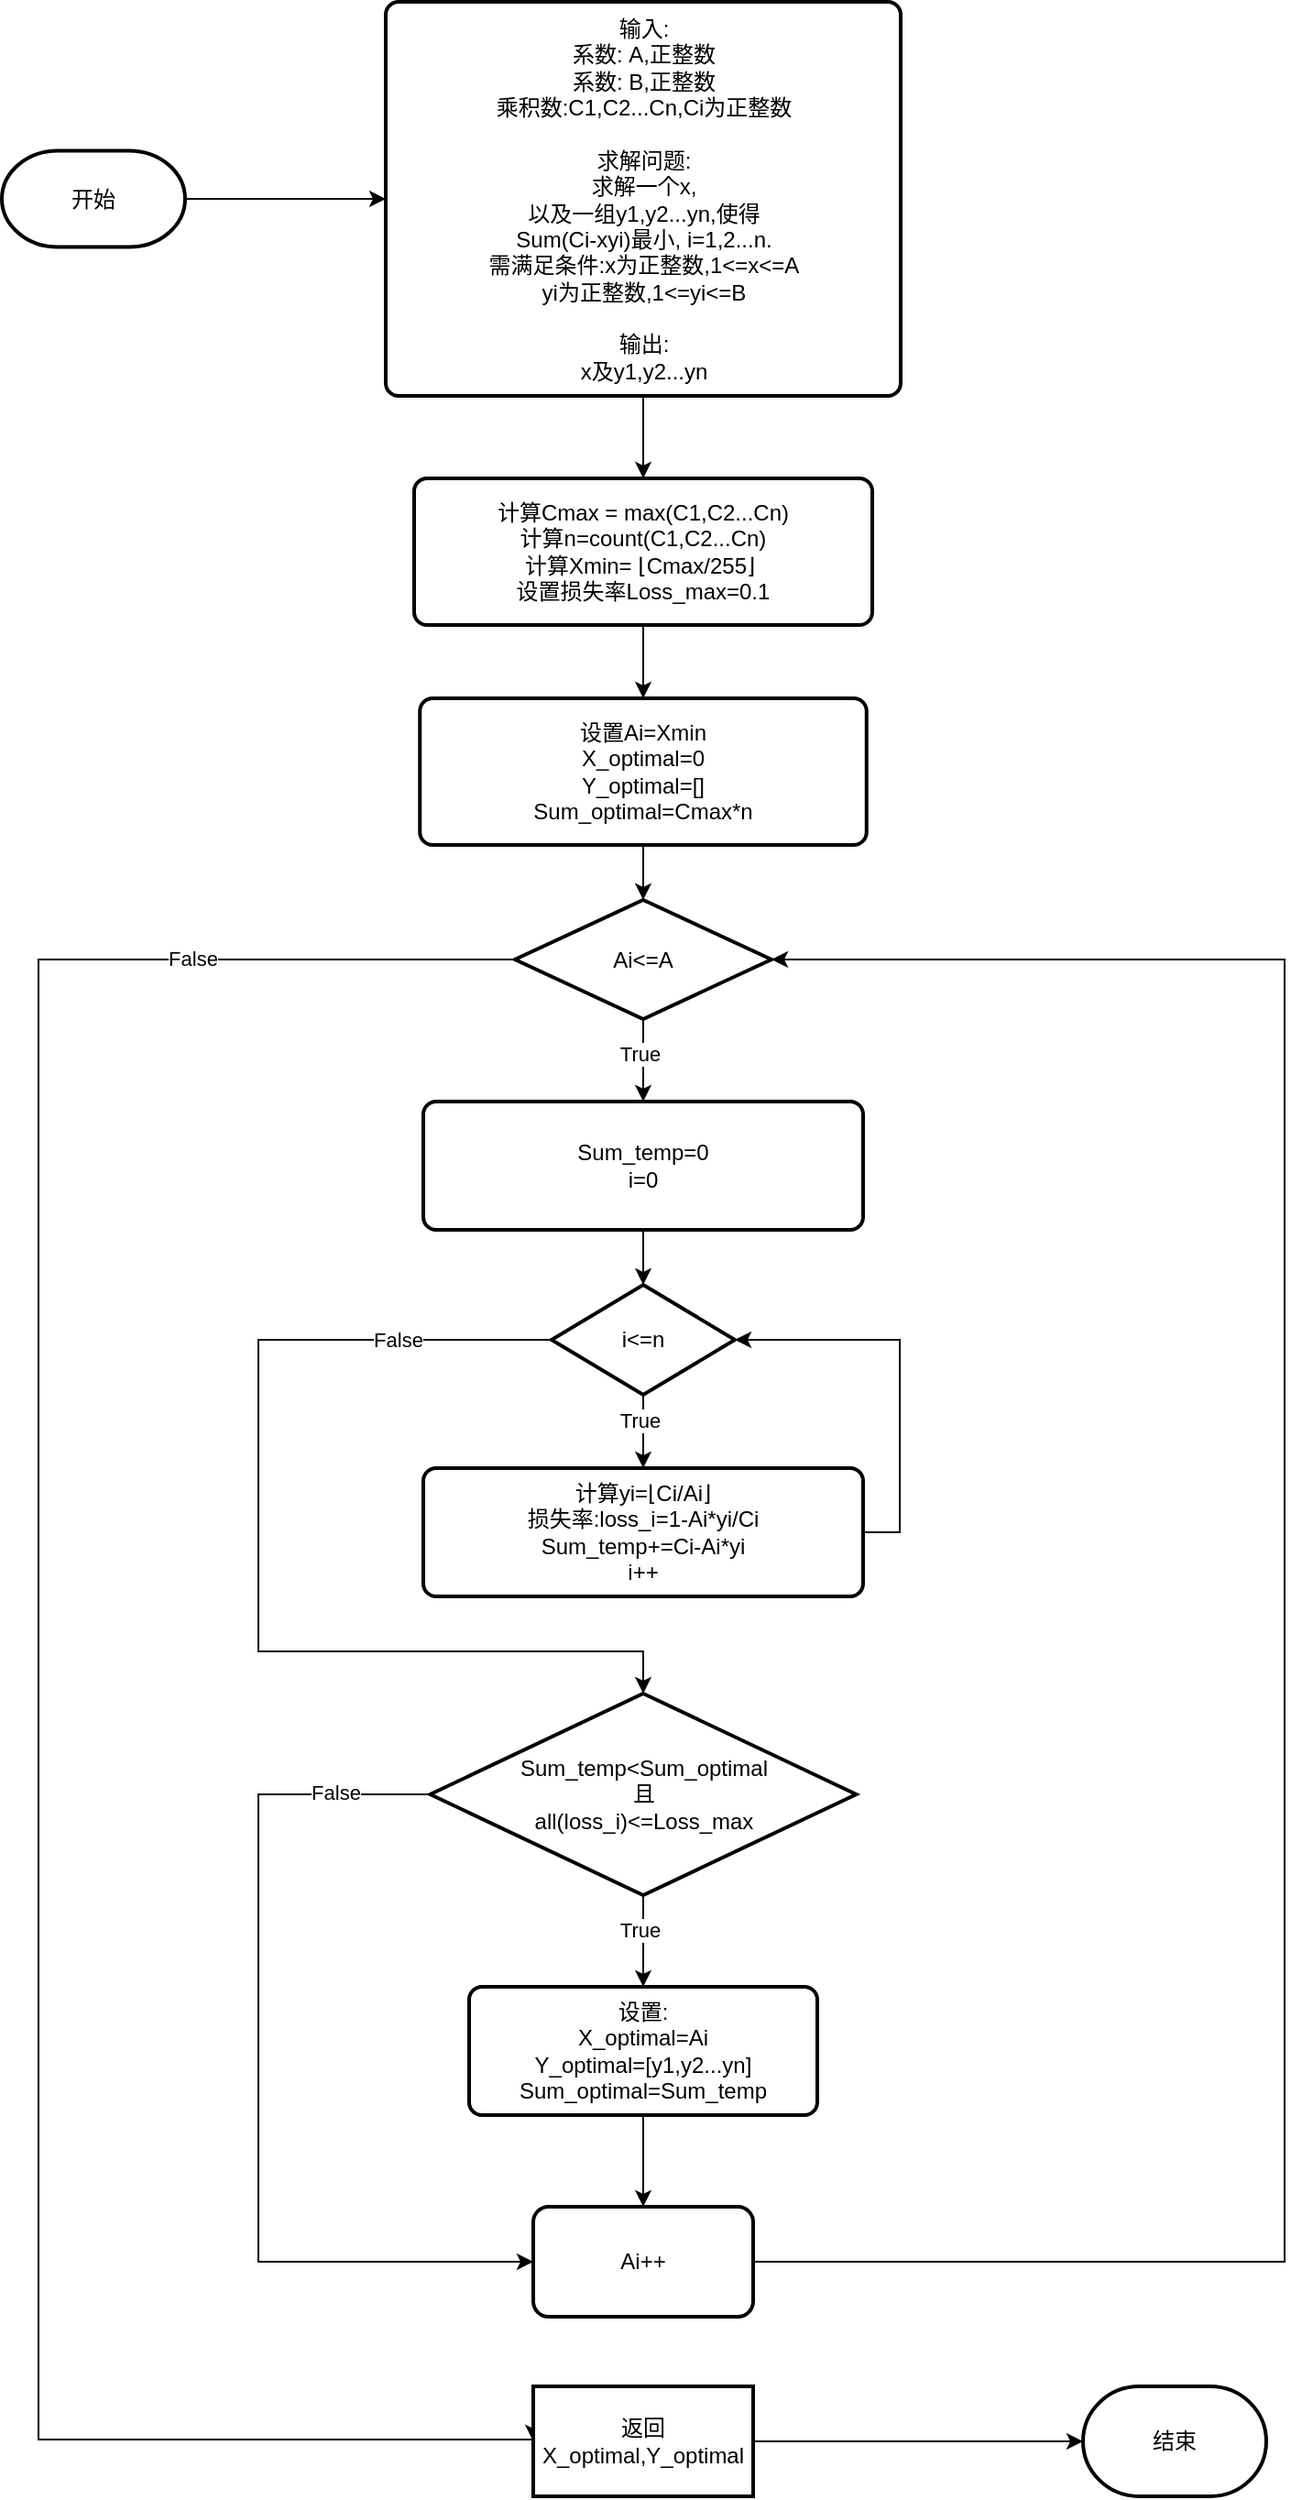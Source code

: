<mxfile version="21.6.8" type="github">
  <diagram id="C5RBs43oDa-KdzZeNtuy" name="Page-1">
    <mxGraphModel dx="1262" dy="1850" grid="1" gridSize="10" guides="1" tooltips="1" connect="1" arrows="1" fold="1" page="1" pageScale="1" pageWidth="827" pageHeight="1169" math="0" shadow="0">
      <root>
        <mxCell id="WIyWlLk6GJQsqaUBKTNV-0" />
        <mxCell id="WIyWlLk6GJQsqaUBKTNV-1" parent="WIyWlLk6GJQsqaUBKTNV-0" />
        <mxCell id="_rE9rb5VhAgf5izG4zQs-3" style="edgeStyle=orthogonalEdgeStyle;rounded=0;orthogonalLoop=1;jettySize=auto;html=1;exitX=1;exitY=0.5;exitDx=0;exitDy=0;exitPerimeter=0;entryX=0;entryY=0.5;entryDx=0;entryDy=0;" edge="1" parent="WIyWlLk6GJQsqaUBKTNV-1" source="_rE9rb5VhAgf5izG4zQs-1" target="_rE9rb5VhAgf5izG4zQs-2">
          <mxGeometry relative="1" as="geometry" />
        </mxCell>
        <mxCell id="_rE9rb5VhAgf5izG4zQs-1" value="开始" style="strokeWidth=2;html=1;shape=mxgraph.flowchart.terminator;whiteSpace=wrap;" vertex="1" parent="WIyWlLk6GJQsqaUBKTNV-1">
          <mxGeometry x="40" y="61.25" width="100" height="52.5" as="geometry" />
        </mxCell>
        <mxCell id="_rE9rb5VhAgf5izG4zQs-5" style="edgeStyle=orthogonalEdgeStyle;rounded=0;orthogonalLoop=1;jettySize=auto;html=1;exitX=0.5;exitY=1;exitDx=0;exitDy=0;entryX=0.5;entryY=0;entryDx=0;entryDy=0;" edge="1" parent="WIyWlLk6GJQsqaUBKTNV-1" source="_rE9rb5VhAgf5izG4zQs-2" target="_rE9rb5VhAgf5izG4zQs-4">
          <mxGeometry relative="1" as="geometry" />
        </mxCell>
        <mxCell id="_rE9rb5VhAgf5izG4zQs-2" value="输入:&lt;br&gt;系数: A,正整数&lt;br&gt;系数: B,正整数&lt;br&gt;乘积数:C1,C2...Cn,Ci为正整数&lt;br&gt;&lt;br&gt;求解问题:&lt;br&gt;求解一个x,&lt;br&gt;以及一组y1,y2...yn,使得&lt;br&gt;Sum(Ci-xyi)最小, i=1,2...n.&lt;br&gt;需满足条件:x为正整数,1&amp;lt;=x&amp;lt;=A&lt;br&gt;yi为正整数,1&amp;lt;=yi&amp;lt;=B&lt;br&gt;&lt;br&gt;输出:&lt;br&gt;x及y1,y2...yn" style="rounded=1;whiteSpace=wrap;html=1;absoluteArcSize=1;arcSize=14;strokeWidth=2;" vertex="1" parent="WIyWlLk6GJQsqaUBKTNV-1">
          <mxGeometry x="249.5" y="-20" width="281" height="215" as="geometry" />
        </mxCell>
        <mxCell id="_rE9rb5VhAgf5izG4zQs-25" style="edgeStyle=orthogonalEdgeStyle;rounded=0;orthogonalLoop=1;jettySize=auto;html=1;exitX=0.5;exitY=1;exitDx=0;exitDy=0;entryX=0.5;entryY=0;entryDx=0;entryDy=0;" edge="1" parent="WIyWlLk6GJQsqaUBKTNV-1" source="_rE9rb5VhAgf5izG4zQs-4" target="_rE9rb5VhAgf5izG4zQs-6">
          <mxGeometry relative="1" as="geometry" />
        </mxCell>
        <mxCell id="_rE9rb5VhAgf5izG4zQs-4" value="计算Cmax = max(C1,C2...Cn)&lt;br&gt;计算n=count(C1,C2...Cn)&lt;br&gt;计算Xmin=&amp;nbsp;⌊Cmax/255⌋&amp;nbsp;&lt;br&gt;设置损失率Loss_max=0.1" style="rounded=1;whiteSpace=wrap;html=1;absoluteArcSize=1;arcSize=14;strokeWidth=2;" vertex="1" parent="WIyWlLk6GJQsqaUBKTNV-1">
          <mxGeometry x="265" y="240" width="250" height="80" as="geometry" />
        </mxCell>
        <mxCell id="_rE9rb5VhAgf5izG4zQs-8" style="edgeStyle=orthogonalEdgeStyle;rounded=0;orthogonalLoop=1;jettySize=auto;html=1;exitX=0.5;exitY=1;exitDx=0;exitDy=0;entryX=0.5;entryY=0;entryDx=0;entryDy=0;entryPerimeter=0;" edge="1" parent="WIyWlLk6GJQsqaUBKTNV-1" source="_rE9rb5VhAgf5izG4zQs-6" target="_rE9rb5VhAgf5izG4zQs-7">
          <mxGeometry relative="1" as="geometry" />
        </mxCell>
        <mxCell id="_rE9rb5VhAgf5izG4zQs-6" value="设置Ai=Xmin&lt;br&gt;X_optimal=0&lt;br&gt;Y_optimal=[]&lt;br&gt;Sum_optimal=Cmax*n" style="rounded=1;whiteSpace=wrap;html=1;absoluteArcSize=1;arcSize=14;strokeWidth=2;" vertex="1" parent="WIyWlLk6GJQsqaUBKTNV-1">
          <mxGeometry x="268.13" y="360" width="243.75" height="80" as="geometry" />
        </mxCell>
        <mxCell id="_rE9rb5VhAgf5izG4zQs-19" value="" style="edgeStyle=orthogonalEdgeStyle;rounded=0;orthogonalLoop=1;jettySize=auto;html=1;entryX=0;entryY=0.5;entryDx=0;entryDy=0;" edge="1" parent="WIyWlLk6GJQsqaUBKTNV-1" source="_rE9rb5VhAgf5izG4zQs-7" target="_rE9rb5VhAgf5izG4zQs-18">
          <mxGeometry relative="1" as="geometry">
            <Array as="points">
              <mxPoint x="60" y="503" />
              <mxPoint x="60" y="1310" />
              <mxPoint x="330" y="1310" />
            </Array>
          </mxGeometry>
        </mxCell>
        <mxCell id="_rE9rb5VhAgf5izG4zQs-22" value="False" style="edgeLabel;html=1;align=center;verticalAlign=middle;resizable=0;points=[];" vertex="1" connectable="0" parent="_rE9rb5VhAgf5izG4zQs-19">
          <mxGeometry x="-0.736" y="-1" relative="1" as="geometry">
            <mxPoint as="offset" />
          </mxGeometry>
        </mxCell>
        <mxCell id="_rE9rb5VhAgf5izG4zQs-20" style="edgeStyle=orthogonalEdgeStyle;rounded=0;orthogonalLoop=1;jettySize=auto;html=1;exitX=0.5;exitY=1;exitDx=0;exitDy=0;exitPerimeter=0;entryX=0.5;entryY=0;entryDx=0;entryDy=0;" edge="1" parent="WIyWlLk6GJQsqaUBKTNV-1" source="_rE9rb5VhAgf5izG4zQs-7" target="_rE9rb5VhAgf5izG4zQs-9">
          <mxGeometry relative="1" as="geometry" />
        </mxCell>
        <mxCell id="_rE9rb5VhAgf5izG4zQs-21" value="True" style="edgeLabel;html=1;align=center;verticalAlign=middle;resizable=0;points=[];" vertex="1" connectable="0" parent="_rE9rb5VhAgf5izG4zQs-20">
          <mxGeometry x="-0.149" y="-2" relative="1" as="geometry">
            <mxPoint as="offset" />
          </mxGeometry>
        </mxCell>
        <mxCell id="_rE9rb5VhAgf5izG4zQs-7" value="Ai&amp;lt;=A" style="strokeWidth=2;html=1;shape=mxgraph.flowchart.decision;whiteSpace=wrap;" vertex="1" parent="WIyWlLk6GJQsqaUBKTNV-1">
          <mxGeometry x="320" y="470" width="140" height="65" as="geometry" />
        </mxCell>
        <mxCell id="_rE9rb5VhAgf5izG4zQs-36" style="edgeStyle=orthogonalEdgeStyle;rounded=0;orthogonalLoop=1;jettySize=auto;html=1;exitX=0.5;exitY=1;exitDx=0;exitDy=0;entryX=0.5;entryY=0;entryDx=0;entryDy=0;entryPerimeter=0;" edge="1" parent="WIyWlLk6GJQsqaUBKTNV-1" source="_rE9rb5VhAgf5izG4zQs-9" target="_rE9rb5VhAgf5izG4zQs-31">
          <mxGeometry relative="1" as="geometry" />
        </mxCell>
        <mxCell id="_rE9rb5VhAgf5izG4zQs-9" value="Sum_temp=0&lt;br&gt;i=0" style="rounded=1;whiteSpace=wrap;html=1;absoluteArcSize=1;arcSize=14;strokeWidth=2;" vertex="1" parent="WIyWlLk6GJQsqaUBKTNV-1">
          <mxGeometry x="270" y="580" width="240" height="70" as="geometry" />
        </mxCell>
        <mxCell id="_rE9rb5VhAgf5izG4zQs-14" style="edgeStyle=orthogonalEdgeStyle;rounded=0;orthogonalLoop=1;jettySize=auto;html=1;exitX=0.5;exitY=1;exitDx=0;exitDy=0;exitPerimeter=0;entryX=0.5;entryY=0;entryDx=0;entryDy=0;" edge="1" parent="WIyWlLk6GJQsqaUBKTNV-1" source="_rE9rb5VhAgf5izG4zQs-11" target="_rE9rb5VhAgf5izG4zQs-13">
          <mxGeometry relative="1" as="geometry" />
        </mxCell>
        <mxCell id="_rE9rb5VhAgf5izG4zQs-26" value="True" style="edgeLabel;html=1;align=center;verticalAlign=middle;resizable=0;points=[];" vertex="1" connectable="0" parent="_rE9rb5VhAgf5izG4zQs-14">
          <mxGeometry x="-0.252" y="-2" relative="1" as="geometry">
            <mxPoint as="offset" />
          </mxGeometry>
        </mxCell>
        <mxCell id="_rE9rb5VhAgf5izG4zQs-29" style="edgeStyle=orthogonalEdgeStyle;rounded=0;orthogonalLoop=1;jettySize=auto;html=1;exitX=0;exitY=0.5;exitDx=0;exitDy=0;exitPerimeter=0;entryX=0;entryY=0.5;entryDx=0;entryDy=0;" edge="1" parent="WIyWlLk6GJQsqaUBKTNV-1" source="_rE9rb5VhAgf5izG4zQs-11" target="_rE9rb5VhAgf5izG4zQs-15">
          <mxGeometry relative="1" as="geometry">
            <Array as="points">
              <mxPoint x="180" y="958" />
              <mxPoint x="180" y="1213" />
            </Array>
          </mxGeometry>
        </mxCell>
        <mxCell id="_rE9rb5VhAgf5izG4zQs-43" value="False" style="edgeLabel;html=1;align=center;verticalAlign=middle;resizable=0;points=[];" vertex="1" connectable="0" parent="_rE9rb5VhAgf5izG4zQs-29">
          <mxGeometry x="-0.79" y="-1" relative="1" as="geometry">
            <mxPoint as="offset" />
          </mxGeometry>
        </mxCell>
        <mxCell id="_rE9rb5VhAgf5izG4zQs-11" value="Sum_temp&amp;lt;Sum_optimal&lt;br&gt;且&lt;br&gt;all(loss_i)&amp;lt;=Loss_max" style="strokeWidth=2;html=1;shape=mxgraph.flowchart.decision;whiteSpace=wrap;" vertex="1" parent="WIyWlLk6GJQsqaUBKTNV-1">
          <mxGeometry x="273.75" y="903" width="232.5" height="110" as="geometry" />
        </mxCell>
        <mxCell id="_rE9rb5VhAgf5izG4zQs-16" value="" style="edgeStyle=orthogonalEdgeStyle;rounded=0;orthogonalLoop=1;jettySize=auto;html=1;" edge="1" parent="WIyWlLk6GJQsqaUBKTNV-1" source="_rE9rb5VhAgf5izG4zQs-13" target="_rE9rb5VhAgf5izG4zQs-15">
          <mxGeometry relative="1" as="geometry" />
        </mxCell>
        <mxCell id="_rE9rb5VhAgf5izG4zQs-13" value="设置:&lt;br&gt;X_optimal=Ai&lt;br&gt;Y_optimal=[y1,y2...yn]&lt;br&gt;Sum_optimal=Sum_temp" style="rounded=1;whiteSpace=wrap;html=1;absoluteArcSize=1;arcSize=14;strokeWidth=2;" vertex="1" parent="WIyWlLk6GJQsqaUBKTNV-1">
          <mxGeometry x="295" y="1063" width="190" height="70" as="geometry" />
        </mxCell>
        <mxCell id="_rE9rb5VhAgf5izG4zQs-30" style="edgeStyle=orthogonalEdgeStyle;rounded=0;orthogonalLoop=1;jettySize=auto;html=1;exitX=1;exitY=0.5;exitDx=0;exitDy=0;entryX=1;entryY=0.5;entryDx=0;entryDy=0;entryPerimeter=0;" edge="1" parent="WIyWlLk6GJQsqaUBKTNV-1" source="_rE9rb5VhAgf5izG4zQs-15" target="_rE9rb5VhAgf5izG4zQs-7">
          <mxGeometry relative="1" as="geometry">
            <Array as="points">
              <mxPoint x="740" y="1213" />
              <mxPoint x="740" y="503" />
            </Array>
          </mxGeometry>
        </mxCell>
        <mxCell id="_rE9rb5VhAgf5izG4zQs-15" value="Ai++" style="whiteSpace=wrap;html=1;rounded=1;arcSize=14;strokeWidth=2;" vertex="1" parent="WIyWlLk6GJQsqaUBKTNV-1">
          <mxGeometry x="330" y="1183" width="120" height="60" as="geometry" />
        </mxCell>
        <mxCell id="_rE9rb5VhAgf5izG4zQs-24" style="edgeStyle=orthogonalEdgeStyle;rounded=0;orthogonalLoop=1;jettySize=auto;html=1;exitX=1;exitY=0.5;exitDx=0;exitDy=0;entryX=0;entryY=0.5;entryDx=0;entryDy=0;entryPerimeter=0;" edge="1" parent="WIyWlLk6GJQsqaUBKTNV-1" source="_rE9rb5VhAgf5izG4zQs-18" target="_rE9rb5VhAgf5izG4zQs-23">
          <mxGeometry relative="1" as="geometry" />
        </mxCell>
        <mxCell id="_rE9rb5VhAgf5izG4zQs-18" value="返回 X_optimal,Y_optimal" style="whiteSpace=wrap;html=1;strokeWidth=2;" vertex="1" parent="WIyWlLk6GJQsqaUBKTNV-1">
          <mxGeometry x="330" y="1281" width="120" height="60" as="geometry" />
        </mxCell>
        <mxCell id="_rE9rb5VhAgf5izG4zQs-23" value="结束" style="strokeWidth=2;html=1;shape=mxgraph.flowchart.terminator;whiteSpace=wrap;" vertex="1" parent="WIyWlLk6GJQsqaUBKTNV-1">
          <mxGeometry x="630" y="1281" width="100" height="60" as="geometry" />
        </mxCell>
        <mxCell id="_rE9rb5VhAgf5izG4zQs-35" style="edgeStyle=orthogonalEdgeStyle;rounded=0;orthogonalLoop=1;jettySize=auto;html=1;exitX=0;exitY=0.5;exitDx=0;exitDy=0;exitPerimeter=0;entryX=0.5;entryY=0;entryDx=0;entryDy=0;entryPerimeter=0;" edge="1" parent="WIyWlLk6GJQsqaUBKTNV-1" source="_rE9rb5VhAgf5izG4zQs-31" target="_rE9rb5VhAgf5izG4zQs-11">
          <mxGeometry relative="1" as="geometry">
            <Array as="points">
              <mxPoint x="180" y="710" />
              <mxPoint x="180" y="880" />
              <mxPoint x="390" y="880" />
            </Array>
          </mxGeometry>
        </mxCell>
        <mxCell id="_rE9rb5VhAgf5izG4zQs-42" value="False" style="edgeLabel;html=1;align=center;verticalAlign=middle;resizable=0;points=[];" vertex="1" connectable="0" parent="_rE9rb5VhAgf5izG4zQs-35">
          <mxGeometry x="-0.699" relative="1" as="geometry">
            <mxPoint as="offset" />
          </mxGeometry>
        </mxCell>
        <mxCell id="_rE9rb5VhAgf5izG4zQs-37" style="edgeStyle=orthogonalEdgeStyle;rounded=0;orthogonalLoop=1;jettySize=auto;html=1;exitX=0.5;exitY=1;exitDx=0;exitDy=0;exitPerimeter=0;entryX=0.5;entryY=0;entryDx=0;entryDy=0;" edge="1" parent="WIyWlLk6GJQsqaUBKTNV-1" source="_rE9rb5VhAgf5izG4zQs-31" target="_rE9rb5VhAgf5izG4zQs-32">
          <mxGeometry relative="1" as="geometry" />
        </mxCell>
        <mxCell id="_rE9rb5VhAgf5izG4zQs-38" value="True" style="edgeLabel;html=1;align=center;verticalAlign=middle;resizable=0;points=[];" vertex="1" connectable="0" parent="_rE9rb5VhAgf5izG4zQs-37">
          <mxGeometry x="-0.293" y="-2" relative="1" as="geometry">
            <mxPoint as="offset" />
          </mxGeometry>
        </mxCell>
        <mxCell id="_rE9rb5VhAgf5izG4zQs-31" value="i&amp;lt;=n" style="strokeWidth=2;html=1;shape=mxgraph.flowchart.decision;whiteSpace=wrap;" vertex="1" parent="WIyWlLk6GJQsqaUBKTNV-1">
          <mxGeometry x="340" y="680" width="100" height="60" as="geometry" />
        </mxCell>
        <mxCell id="_rE9rb5VhAgf5izG4zQs-33" style="edgeStyle=orthogonalEdgeStyle;rounded=0;orthogonalLoop=1;jettySize=auto;html=1;exitX=1;exitY=0.5;exitDx=0;exitDy=0;entryX=1;entryY=0.5;entryDx=0;entryDy=0;entryPerimeter=0;" edge="1" parent="WIyWlLk6GJQsqaUBKTNV-1" source="_rE9rb5VhAgf5izG4zQs-32" target="_rE9rb5VhAgf5izG4zQs-31">
          <mxGeometry relative="1" as="geometry" />
        </mxCell>
        <mxCell id="_rE9rb5VhAgf5izG4zQs-32" value="计算yi=⌊Ci/Ai⌋&lt;br&gt;损失率:loss_i=1-Ai*yi/Ci&lt;br&gt;Sum_temp+=Ci-Ai*yi&lt;br&gt;i++" style="rounded=1;whiteSpace=wrap;html=1;absoluteArcSize=1;arcSize=14;strokeWidth=2;" vertex="1" parent="WIyWlLk6GJQsqaUBKTNV-1">
          <mxGeometry x="270" y="780" width="240" height="70" as="geometry" />
        </mxCell>
      </root>
    </mxGraphModel>
  </diagram>
</mxfile>

